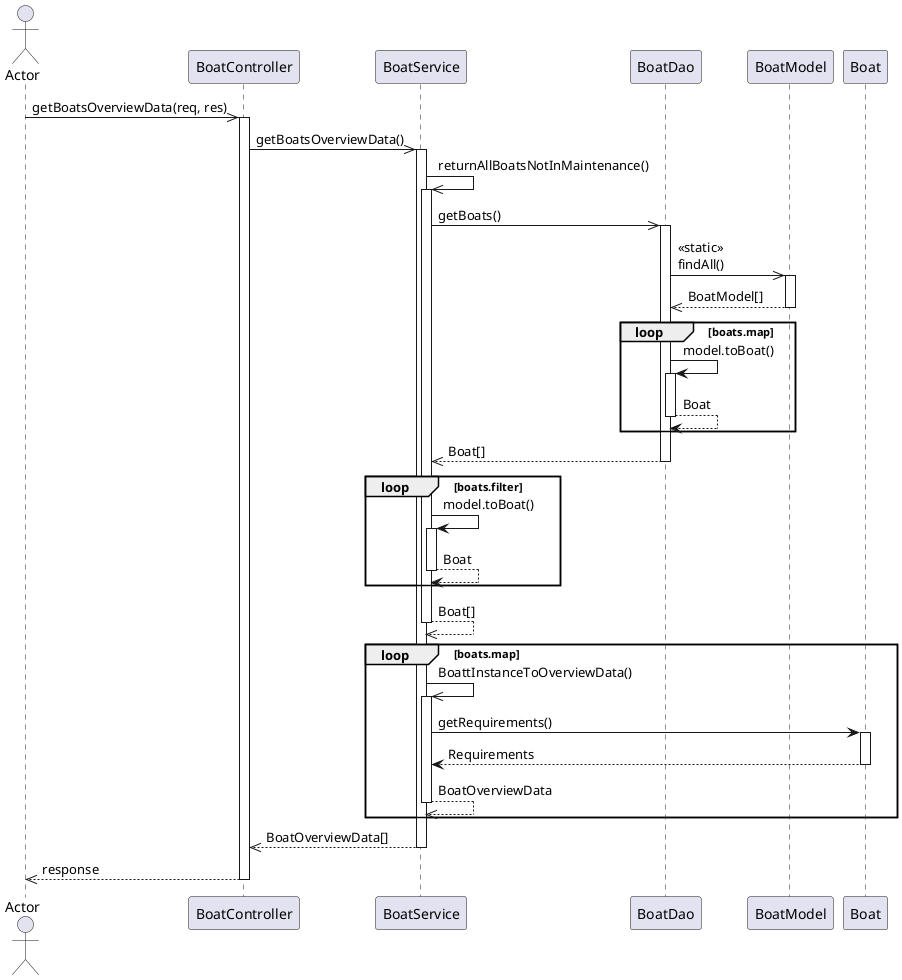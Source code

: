 @startuml PlantUML Sequence Diagram - GetBoatsOverviewData - Stef Korporaal
autoactivate on

actor Actor
participant BoatController
participant BoatService
participant BoatDao
participant BoatModel
participant Boat

Actor ->> BoatController : getBoatsOverviewData(req, res)

BoatController ->> BoatService : getBoatsOverviewData()

BoatService ->> BoatService : returnAllBoatsNotInMaintenance()

BoatService ->> BoatDao : getBoats()

BoatDao ->> BoatModel : <<static>>\nfindAll()
return BoatModel[]

loop boats.map
    BoatDao -> BoatDao: model.toBoat()
    return Boat
end

return Boat[]

loop boats.filter
    BoatService -> BoatService: model.toBoat()
    return Boat
end

return Boat[]

loop boats.map
    BoatService ->> BoatService : BoattInstanceToOverviewData()

    BoatService -> Boat: getRequirements()

    return Requirements

    return BoatOverviewData
end

return BoatOverviewData[]

return response

@enduml
